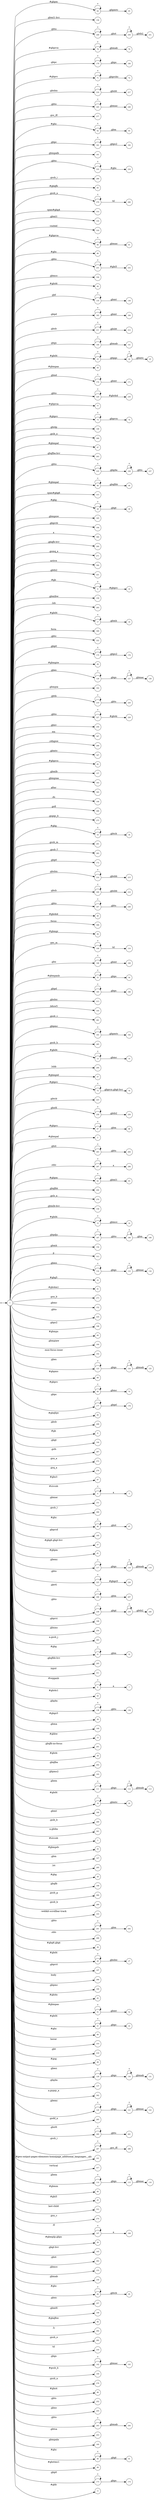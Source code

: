 digraph NFA {
  rankdir=LR;
  node [shape=circle, fontsize=10];
  __start [shape=point, label=""];
  __start -> 1;
  64 [label="64"];
  156 [label="156"];
  249 [label="249"];
  226 [label="226"];
  259 [label="259"];
  16 [label="16"];
  78 [label="78"];
  179 [label="179"];
  71 [label="71"];
  216 [label="216"];
  212 [label="212"];
  245 [label="245"];
  277 [label="277"];
  10 [label="10"];
  52 [label="52"];
  92 [label="92"];
  174 [label="174"];
  181 [label="181"];
  161 [label="161"];
  233 [label="233"];
  286 [label="286"];
  83 [label="83"];
  180 [label="180"];
  279 [label="279"];
  314 [label="314"];
  155 [label="155"];
  318 [label="318"];
  65 [label="65"];
  232 [label="232"];
  178 [label="178"];
  80 [label="80"];
  86 [label="86"];
  231 [label="231"];
  104 [label="104"];
  171 [label="171"];
  44 [label="44"];
  135 [label="135"];
  116 [label="116"];
  183 [label="183"];
  211 [label="211"];
  240 [label="240"];
  242 [label="242"];
  140 [label="140"];
  23 [label="23"];
  50 [label="50"];
  95 [label="95"];
  170 [label="170"];
  97 [label="97"];
  229 [label="229"];
  77 [label="77"];
  73 [label="73"];
  49 [label="49"];
  146 [label="146"];
  268 [label="268"];
  47 [label="47"];
  203 [label="203"];
  235 [label="235"];
  48 [label="48"];
  315 [label="315"];
  29 [label="29"];
  165 [label="165"];
  194 [label="194"];
  300 [label="300"];
  128 [label="128"];
  122 [label="122"];
  234 [label="234"];
  121 [label="121"];
  200 [label="200"];
  271 [label="271"];
  304 [label="304"];
  108 [label="108"];
  136 [label="136"];
  221 [label="221"];
  9 [label="9"];
  159 [label="159"];
  293 [label="293"];
  17 [label="17"];
  24 [label="24"];
  119 [label="119"];
  230 [label="230"];
  186 [label="186"];
  7 [label="7"];
  309 [label="309"];
  298 [label="298"];
  222 [label="222"];
  175 [label="175"];
  58 [label="58"];
  141 [label="141"];
  126 [label="126"];
  162 [label="162"];
  219 [label="219"];
  227 [label="227"];
  256 [label="256"];
  307 [label="307"];
  299 [label="299"];
  27 [label="27"];
  250 [label="250"];
  20 [label="20"];
  167 [label="167"];
  82 [label="82"];
  157 [label="157"];
  163 [label="163"];
  305 [label="305"];
  106 [label="106"];
  184 [label="184"];
  266 [label="266"];
  275 [label="275"];
  33 [label="33"];
  291 [label="291"];
  283 [label="283"];
  172 [label="172"];
  214 [label="214"];
  110 [label="110"];
  93 [label="93"];
  209 [label="209"];
  247 [label="247"];
  40 [label="40"];
  308 [label="308"];
  134 [label="134"];
  56 [label="56"];
  79 [label="79"];
  109 [label="109"];
  168 [label="168"];
  53 [label="53"];
  185 [label="185"];
  213 [label="213"];
  105 [label="105"];
  131 [label="131"];
  281 [label="281"];
  191 [label="191"];
  91 [label="91"];
  285 [label="285"];
  13 [label="13"];
  294 [label="294"];
  57 [label="57"];
  75 [label="75"];
  223 [label="223"];
  258 [label="258"];
  67 [label="67"];
  2 [label="2"];
  115 [label="115"];
  263 [label="263"];
  280 [label="280"];
  297 [label="297"];
  62 [label="62"];
  204 [label="204"];
  270 [label="270"];
  18 [label="18"];
  158 [label="158"];
  15 [label="15"];
  22 [label="22"];
  187 [label="187"];
  251 [label="251"];
  154 [label="154"];
  313 [label="313"];
  215 [label="215"];
  143 [label="143"];
  132 [label="132"];
  72 [label="72"];
  74 [label="74"];
  246 [label="246"];
  35 [label="35"];
  41 [label="41"];
  273 [label="273"];
  152 [label="152"];
  237 [label="237"];
  224 [label="224"];
  198 [label="198"];
  60 [label="60"];
  164 [label="164"];
  68 [label="68"];
  102 [label="102"];
  123 [label="123"];
  66 [label="66"];
  188 [label="188"];
  69 [label="69"];
  177 [label="177"];
  261 [label="261"];
  54 [label="54"];
  236 [label="236"];
  85 [label="85"];
  208 [label="208"];
  113 [label="113"];
  8 [label="8"];
  124 [label="124"];
  192 [label="192"];
  125 [label="125"];
  144 [label="144"];
  267 [label="267"];
  272 [label="272"];
  70 [label="70"];
  118 [label="118"];
  228 [label="228"];
  276 [label="276"];
  87 [label="87"];
  4 [label="4"];
  151 [label="151"];
  290 [label="290"];
  96 [label="96"];
  169 [label="169"];
  189 [label="189"];
  195 [label="195"];
  37 [label="37"];
  61 [label="61"];
  117 [label="117"];
  225 [label="225"];
  206 [label="206"];
  238 [label="238"];
  196 [label="196"];
  254 [label="254"];
  303 [label="303"];
  31 [label="31"];
  205 [label="205"];
  311 [label="311"];
  6 [label="6"];
  43 [label="43"];
  138 [label="138"];
  38 [label="38"];
  149 [label="149"];
  12 [label="12"];
  201 [label="201"];
  39 [label="39"];
  176 [label="176"];
  130 [label="130"];
  202 [label="202"];
  127 [label="127"];
  193 [label="193"];
  207 [label="207"];
  111 [label="111"];
  19 [label="19"];
  139 [label="139"];
  166 [label="166"];
  269 [label="269"];
  288 [label="288"];
  301 [label="301"];
  3 [label="3"];
  76 [label="76"];
  55 [label="55"];
  147 [label="147"];
  295 [label="295"];
  28 [label="28"];
  199 [label="199"];
  284 [label="284"];
  289 [label="289"];
  244 [label="244"];
  103 [label="103"];
  112 [label="112"];
  241 [label="241"];
  296 [label="296"];
  36 [label="36"];
  26 [label="26"];
  197 [label="197"];
  306 [label="306"];
  30 [label="30"];
  190 [label="190"];
  42 [label="42"];
  51 [label="51"];
  21 [label="21"];
  89 [label="89"];
  264 [label="264"];
  310 [label="310"];
  218 [label="218"];
  99 [label="99"];
  129 [label="129"];
  14 [label="14"];
  182 [label="182"];
  81 [label="81"];
  137 [label="137"];
  302 [label="302"];
  1 [label="1"];
  120 [label="120"];
  63 [label="63"];
  265 [label="265"];
  260 [label="260"];
  287 [label="287"];
  248 [label="248"];
  101 [label="101"];
  317 [label="317"];
  114 [label="114"];
  46 [label="46"];
  45 [label="45"];
  312 [label="312"];
  274 [label="274"];
  107 [label="107"];
  59 [label="59"];
  145 [label="145"];
  262 [label="262"];
  153 [label="153"];
  32 [label="32"];
  34 [label="34"];
  150 [label="150"];
  94 [label="94"];
  220 [label="220"];
  239 [label="239"];
  257 [label="257"];
  148 [label="148"];
  84 [label="84"];
  210 [label="210"];
  217 [label="217"];
  292 [label="292"];
  282 [label="282"];
  133 [label="133"];
  316 [label="316"];
  142 [label="142"];
  100 [label="100"];
  278 [label="278"];
  5 [label="5"];
  88 [label="88"];
  252 [label="252"];
  255 [label="255"];
  25 [label="25"];
  243 [label="243"];
  253 [label="253"];
  160 [label="160"];
  90 [label="90"];
  98 [label="98"];
  173 [label="173"];
  11 [label="11"];
  { node [shape=doublecircle]; 2 3 5 7 8 10 11 12 14 16 18 20 22 25 27 28 30 32 34 35 36 37 38 39 40 41 42 43 44 45 46 47 49 50 52 54 55 56 57 58 59 60 61 63 65 66 68 70 72 74 76 77 79 81 82 83 84 85 86 87 88 89 91 93 95 97 98 99 100 101 102 103 104 105 106 108 110 113 116 119 122 125 128 131 134 136 137 139 141 143 144 145 146 147 148 149 150 151 152 153 154 155 156 157 158 159 160 161 162 163 164 165 166 167 169 171 172 174 176 178 180 182 184 186 189 190 192 193 194 195 196 197 198 199 200 201 202 203 204 205 207 208 210 212 213 215 217 218 220 221 222 223 224 226 228 230 232 234 237 240 242 244 246 248 251 252 253 254 255 256 257 259 261 262 264 265 266 267 268 269 270 271 272 273 274 275 276 277 278 280 281 282 283 284 285 286 288 289 290 291 292 293 294 295 296 298 299 300 301 302 303 304 305 306 307 308 309 310 311 312 313 314 315 316 317 318 }
  1 -> 2 [label="#gbmpal"];
  1 -> 3 [label="#sivcob"];
  1 -> 4 [label="#sivcob"];
  4 -> 4 [label="*"];
  4 -> 5 [label="a"];
  1 -> 6 [label="#wqqanb"];
  6 -> 6 [label="*"];
  6 -> 7 [label="a"];
  1 -> 8 [label="#gb"];
  1 -> 9 [label="#gb"];
  9 -> 9 [label="*"];
  9 -> 10 [label="#gbprc"];
  1 -> 11 [label="#gbb"];
  1 -> 12 [label="#gbbw"];
  1 -> 13 [label="#gbd4"];
  13 -> 13 [label="*"];
  13 -> 14 [label=".gbmc"];
  1 -> 15 [label="#gbd4"];
  15 -> 15 [label="*"];
  15 -> 16 [label=".gbmcc"];
  1 -> 17 [label="#gbd4"];
  17 -> 17 [label="*"];
  17 -> 18 [label=".gbmh"];
  1 -> 19 [label="#gbd4"];
  19 -> 19 [label="*"];
  19 -> 20 [label=".gbmtc"];
  1 -> 21 [label="#gbd4"];
  21 -> 21 [label="*"];
  21 -> 22 [label=".gbpc"];
  1 -> 23 [label="#gbd4"];
  23 -> 23 [label="*"];
  23 -> 24 [label=".gbpgs"];
  24 -> 24 [label="*"];
  24 -> 25 [label=".gbmtc"];
  1 -> 26 [label="#gbd4"];
  26 -> 26 [label="*"];
  26 -> 27 [label=".gbsbic"];
  1 -> 28 [label="#gbg"];
  1 -> 29 [label="#gbg"];
  29 -> 29 [label="*"];
  29 -> 30 [label=".gbgt"];
  1 -> 31 [label="#gbg"];
  31 -> 31 [label="*"];
  31 -> 32 [label=".gbm"];
  1 -> 33 [label="#gbg"];
  33 -> 33 [label="*"];
  33 -> 34 [label=".gbtcb"];
  1 -> 35 [label="#gbg5"];
  1 -> 36 [label="#gbg6.gbgt"];
  1 -> 37 [label="#gbg6.gbgt-hvr"];
  1 -> 38 [label="#gbgs5"];
  1 -> 39 [label="#gbi4i"];
  1 -> 40 [label="#gbi4id"];
  1 -> 41 [label="#gbi4m1"];
  1 -> 42 [label="#gbi4s"];
  1 -> 43 [label="#gbi4s1"];
  1 -> 44 [label="#gbi4t"];
  1 -> 45 [label="#gbi5"];
  1 -> 46 [label="#gbmm"];
  1 -> 47 [label="#gbmpal"];
  1 -> 48 [label="#gbmpal"];
  48 -> 48 [label="*"];
  48 -> 49 [label=".gbqfbb"];
  1 -> 50 [label="#gbmpas"];
  1 -> 51 [label="#gbmpas"];
  51 -> 51 [label="*"];
  51 -> 52 [label=".gbmt"];
  1 -> 53 [label="#gbmpasb"];
  53 -> 53 [label="*"];
  53 -> 54 [label=".gbps"];
  1 -> 55 [label="#gbmpdv"];
  1 -> 56 [label="#gbmpi"];
  1 -> 57 [label="#gbmpid"];
  1 -> 58 [label="#gbmpiw"];
  1 -> 59 [label="#gbmplp.gbps"];
  1 -> 60 [label="#gbmps"];
  1 -> 61 [label="#gbpm"];
  1 -> 62 [label="#gbpm"];
  62 -> 62 [label="*"];
  62 -> 63 [label=".gbml1"];
  1 -> 64 [label="#gbpm"];
  64 -> 64 [label="*"];
  64 -> 65 [label=".gbpmtc"];
  1 -> 66 [label="#gbpms"];
  1 -> 67 [label="#gbprc"];
  67 -> 67 [label="*"];
  67 -> 68 [label=".gbm"];
  1 -> 69 [label="#gbprc"];
  69 -> 69 [label="*"];
  69 -> 70 [label=".gbmc"];
  1 -> 71 [label="#gbprc"];
  71 -> 71 [label="*"];
  71 -> 72 [label=".gbprcbc"];
  1 -> 73 [label="#gbprc"];
  73 -> 73 [label="*"];
  73 -> 74 [label=".gbprcx"];
  1 -> 75 [label="#gbprc"];
  75 -> 75 [label="*"];
  75 -> 76 [label=".gbprcx.gbgt-hvr"];
  1 -> 77 [label="#gbprca"];
  1 -> 78 [label="#gbprca"];
  78 -> 78 [label="*"];
  78 -> 79 [label=".gbmab"];
  1 -> 80 [label="#gbprca"];
  80 -> 80 [label="*"];
  80 -> 81 [label=".gbmac"];
  1 -> 82 [label="#gbprcs"];
  1 -> 83 [label="#gbqfb"];
  1 -> 84 [label="#gbqfbw"];
  1 -> 85 [label="#gbqfqw"];
  1 -> 86 [label="#gbs"];
  1 -> 87 [label="#gbx3"];
  1 -> 88 [label="#gbx4"];
  1 -> 89 [label="#gbz"];
  1 -> 90 [label="#gbz"];
  90 -> 90 [label="*"];
  90 -> 91 [label=".gbgt"];
  1 -> 92 [label="#gbz"];
  92 -> 92 [label="*"];
  92 -> 93 [label=".gbm"];
  1 -> 94 [label="#gbz"];
  94 -> 94 [label="*"];
  94 -> 95 [label=".gbtcb"];
  1 -> 96 [label="#gbz"];
  96 -> 96 [label="*"];
  96 -> 97 [label=".gbzt"];
  1 -> 98 [label="#gbztms1"];
  1 -> 99 [label="#gog"];
  1 -> 100 [label="#gssb_b"];
  1 -> 101 [label="#gws-output-pages-elements-homepage_additional_languages__als"];
  1 -> 102 [label="-moz-focus-inner"];
  1 -> 103 [label="-webkit-scrollbar-track"];
  1 -> 104 [label=".gbmcc"];
  1 -> 105 [label=".h6sw5"];
  1 -> 106 [label=".ds"];
  1 -> 107 [label=".fl"];
  107 -> 107 [label="*"];
  107 -> 108 [label="a"];
  1 -> 109 [label=".gac_m"];
  109 -> 109 [label="*"];
  109 -> 110 [label="td"];
  1 -> 111 [label=".gbem"];
  111 -> 111 [label="*"];
  111 -> 112 [label=".gbgs"];
  112 -> 112 [label="*"];
  112 -> 113 [label=".gbmab"];
  1 -> 114 [label=".gbem"];
  114 -> 114 [label="*"];
  114 -> 115 [label=".gbgs"];
  115 -> 115 [label="*"];
  115 -> 116 [label=".gbmac"];
  1 -> 117 [label=".gbemi"];
  117 -> 117 [label="*"];
  117 -> 118 [label=".gbgs"];
  118 -> 118 [label="*"];
  118 -> 119 [label=".gbmab"];
  1 -> 120 [label=".gbemi"];
  120 -> 120 [label="*"];
  120 -> 121 [label=".gbgs"];
  121 -> 121 [label="*"];
  121 -> 122 [label=".gbmac"];
  1 -> 123 [label=".gbes"];
  123 -> 123 [label="*"];
  123 -> 124 [label=".gbgs"];
  124 -> 124 [label="*"];
  124 -> 125 [label=".gbmab"];
  1 -> 126 [label=".gbes"];
  126 -> 126 [label="*"];
  126 -> 127 [label=".gbgs"];
  127 -> 127 [label="*"];
  127 -> 128 [label=".gbmac"];
  1 -> 129 [label=".gbesi"];
  129 -> 129 [label="*"];
  129 -> 130 [label=".gbgs"];
  130 -> 130 [label="*"];
  130 -> 131 [label=".gbmab"];
  1 -> 132 [label=".gbesi"];
  132 -> 132 [label="*"];
  132 -> 133 [label=".gbgs"];
  133 -> 133 [label="*"];
  133 -> 134 [label=".gbmac"];
  1 -> 135 [label=".gbf"];
  135 -> 135 [label="*"];
  135 -> 136 [label=".gbmt"];
  1 -> 137 [label=".gbg4a"];
  1 -> 138 [label=".gbg4a"];
  138 -> 138 [label="*"];
  138 -> 139 [label=".gbts"];
  1 -> 140 [label=".gbgs"];
  140 -> 140 [label="*"];
  140 -> 141 [label=".gbmab"];
  1 -> 142 [label=".gbgs"];
  142 -> 142 [label="*"];
  142 -> 143 [label=".gbmac"];
  1 -> 144 [label=".gbgt"];
  1 -> 145 [label=".gbgt-hvr"];
  1 -> 146 [label=".gbi4p"];
  1 -> 147 [label=".gbm"];
  1 -> 148 [label=".gbm0l"];
  1 -> 149 [label=".gbma"];
  1 -> 150 [label=".gbmab"];
  1 -> 151 [label=".gbmac"];
  1 -> 152 [label=".gbmc"];
  1 -> 153 [label=".gbmcc"];
  1 -> 154 [label=".gbmh"];
  1 -> 155 [label=".gbml1"];
  1 -> 156 [label=".gbml1-hvr"];
  1 -> 157 [label=".gbmlb"];
  1 -> 158 [label=".gbmlb-hvr"];
  1 -> 159 [label=".gbmlbw"];
  1 -> 160 [label=".gbmpala"];
  1 -> 161 [label=".gbmpalb"];
  1 -> 162 [label=".gbmpia"];
  1 -> 163 [label=".gbmpiaa"];
  1 -> 164 [label=".gbmpiaw"];
  1 -> 165 [label=".gbmpnw"];
  1 -> 166 [label=".gbmt"];
  1 -> 167 [label=".gbmtc"];
  1 -> 168 [label=".gbn"];
  168 -> 168 [label="*"];
  168 -> 169 [label=".gbmt"];
  1 -> 170 [label=".gbnd"];
  170 -> 170 [label="*"];
  170 -> 171 [label=".gbmt"];
  1 -> 172 [label=".gbp0"];
  1 -> 173 [label=".gbp0"];
  173 -> 173 [label="*"];
  173 -> 174 [label=".gbps"];
  1 -> 175 [label=".gbp0"];
  175 -> 175 [label="*"];
  175 -> 176 [label=".gbps2"];
  1 -> 177 [label=".gbpc"];
  177 -> 177 [label="*"];
  177 -> 178 [label=".gbpd"];
  1 -> 179 [label=".gbpc"];
  179 -> 179 [label="*"];
  179 -> 180 [label=".gbps"];
  1 -> 181 [label=".gbpc"];
  181 -> 181 [label="*"];
  181 -> 182 [label=".gbps2"];
  1 -> 183 [label=".gbpd"];
  183 -> 183 [label="*"];
  183 -> 184 [label=".gbmt"];
  1 -> 185 [label=".gbpd"];
  185 -> 185 [label="*"];
  185 -> 186 [label=".gbps"];
  1 -> 187 [label=".gbpdjs"];
  187 -> 187 [label="*"];
  187 -> 188 [label=".gbto"];
  188 -> 188 [label="*"];
  188 -> 189 [label=".gbm"];
  1 -> 190 [label=".gbpmc"];
  1 -> 191 [label=".gbpmc"];
  191 -> 191 [label="*"];
  191 -> 192 [label=".gbpmtc"];
  1 -> 193 [label=".gbpms2"];
  1 -> 194 [label=".gbprcb"];
  1 -> 195 [label=".gbprcd"];
  1 -> 196 [label=".gbprci"];
  1 -> 197 [label=".gbprct"];
  1 -> 198 [label=".gbps2"];
  1 -> 199 [label=".gbqfb"];
  1 -> 200 [label=".gbqfb-hvr"];
  1 -> 201 [label=".gbqfb-no-focus"];
  1 -> 202 [label=".gbqfba"];
  1 -> 203 [label=".gbqfba-hvr"];
  1 -> 204 [label=".gbqfbb"];
  1 -> 205 [label=".gbqfbb-hvr"];
  1 -> 206 [label=".gbrtl"];
  206 -> 206 [label="*"];
  206 -> 207 [label=".gbm"];
  1 -> 208 [label=".gbsb"];
  1 -> 209 [label=".gbsb"];
  209 -> 209 [label="*"];
  209 -> 210 [label=".gbsbb"];
  1 -> 211 [label=".gbsb"];
  211 -> 211 [label="*"];
  211 -> 212 [label=".gbsbt"];
  1 -> 213 [label=".gbsbic"];
  1 -> 214 [label=".gbsbis"];
  214 -> 214 [label="*"];
  214 -> 215 [label=".gbsbb"];
  1 -> 216 [label=".gbsbis"];
  216 -> 216 [label="*"];
  216 -> 217 [label=".gbsbt"];
  1 -> 218 [label=".gbt"];
  1 -> 219 [label=".gbtb"];
  219 -> 219 [label="*"];
  219 -> 220 [label=".gbts"];
  1 -> 221 [label=".gbtb2"];
  1 -> 222 [label=".gbtc"];
  1 -> 223 [label=".gbtcb"];
  1 -> 224 [label=".gbto"];
  1 -> 225 [label=".gbto"];
  225 -> 225 [label="*"];
  225 -> 226 [label="#gbgs5"];
  1 -> 227 [label=".gbto"];
  227 -> 227 [label="*"];
  227 -> 228 [label="#gbi4i"];
  1 -> 229 [label=".gbto"];
  229 -> 229 [label="*"];
  229 -> 230 [label="#gbi4id"];
  1 -> 231 [label=".gbto"];
  231 -> 231 [label="*"];
  231 -> 232 [label="#gbi5"];
  1 -> 233 [label=".gbto"];
  233 -> 233 [label="*"];
  233 -> 234 [label="#gbs"];
  1 -> 235 [label=".gbto"];
  235 -> 235 [label="*"];
  235 -> 236 [label=".gbg4a"];
  236 -> 236 [label="*"];
  236 -> 237 [label=".gbts"];
  1 -> 238 [label=".gbto"];
  238 -> 238 [label="*"];
  238 -> 239 [label=".gbgt"];
  239 -> 239 [label="*"];
  239 -> 240 [label=".gbtb2"];
  1 -> 241 [label=".gbto"];
  241 -> 241 [label="*"];
  241 -> 242 [label=".gbm"];
  1 -> 243 [label=".gbto"];
  243 -> 243 [label="*"];
  243 -> 244 [label=".gbmab"];
  1 -> 245 [label=".gbto"];
  245 -> 245 [label="*"];
  245 -> 246 [label=".gbmac"];
  1 -> 247 [label=".gbto"];
  247 -> 247 [label="*"];
  247 -> 248 [label=".gbts"];
  1 -> 249 [label=".gbto"];
  249 -> 249 [label="*"];
  249 -> 250 [label=".gbzt"];
  250 -> 250 [label="*"];
  250 -> 251 [label=".gbtb2"];
  1 -> 252 [label=".gbts"];
  1 -> 253 [label=".gbtsa"];
  1 -> 254 [label=".gbxms"];
  1 -> 255 [label=".gbxo"];
  1 -> 256 [label=".gbxv"];
  1 -> 257 [label=".gbxx"];
  1 -> 258 [label=".gbz0l"];
  258 -> 258 [label="*"];
  258 -> 259 [label=".gbtb2"];
  1 -> 260 [label=".gbz0l"];
  260 -> 260 [label="*"];
  260 -> 261 [label=".gbts"];
  1 -> 262 [label=".gbzt"];
  1 -> 263 [label=".gbzt"];
  263 -> 263 [label="*"];
  263 -> 264 [label=".gbts"];
  1 -> 265 [label=".gsdd_a"];
  1 -> 266 [label=".gsfi"];
  1 -> 267 [label=".gsfs"];
  1 -> 268 [label=".gsib_a"];
  1 -> 269 [label=".gsib_b"];
  1 -> 270 [label=".gsls_a"];
  1 -> 271 [label=".gsmq_a"];
  1 -> 272 [label=".gsn_a"];
  1 -> 273 [label=".gsn_b"];
  1 -> 274 [label=".gsn_c"];
  1 -> 275 [label=".gspqs_b"];
  1 -> 276 [label=".gsq_a"];
  1 -> 277 [label=".gss_ifl"];
  1 -> 278 [label=".gssb_a"];
  1 -> 279 [label=".gssb_a"];
  279 -> 279 [label="*"];
  279 -> 280 [label="td"];
  1 -> 281 [label=".gssb_c"];
  1 -> 282 [label=".gssb_e"];
  1 -> 283 [label=".gssb_f"];
  1 -> 284 [label=".gssb_g"];
  1 -> 285 [label=".gssb_h"];
  1 -> 286 [label=".gssb_i"];
  1 -> 287 [label=".gssb_i"];
  287 -> 287 [label="*"];
  287 -> 288 [label=".gss_ifl"];
  1 -> 289 [label=".gssb_k"];
  1 -> 290 [label=".gssb_l"];
  1 -> 291 [label=".gssb_m"];
  1 -> 292 [label=".h"];
  1 -> 293 [label=".lsb"];
  1 -> 294 [label=".lsbb"];
  1 -> 295 [label=".lst"];
  1 -> 296 [label=".sblc"];
  1 -> 297 [label=".sblc"];
  297 -> 297 [label="*"];
  297 -> 298 [label="a"];
  1 -> 299 [label=".z4hgwe"];
  1 -> 300 [label="a"];
  1 -> 301 [label="a.gbiba"];
  1 -> 302 [label="a.gspqs_a"];
  1 -> 303 [label="a.gssb_j"];
  1 -> 304 [label="active"];
  1 -> 305 [label="after"];
  1 -> 306 [label="body"];
  1 -> 307 [label="em"];
  1 -> 308 [label="focus"];
  1 -> 309 [label="form"];
  1 -> 310 [label="hover"];
  1 -> 311 [label="input"];
  1 -> 312 [label="last-child"];
  1 -> 313 [label="p"];
  1 -> 314 [label="span#gbg4"];
  1 -> 315 [label="span#gbg6"];
  1 -> 316 [label="td"];
  1 -> 317 [label="vertical"];
  1 -> 318 [label="visited"];
}

